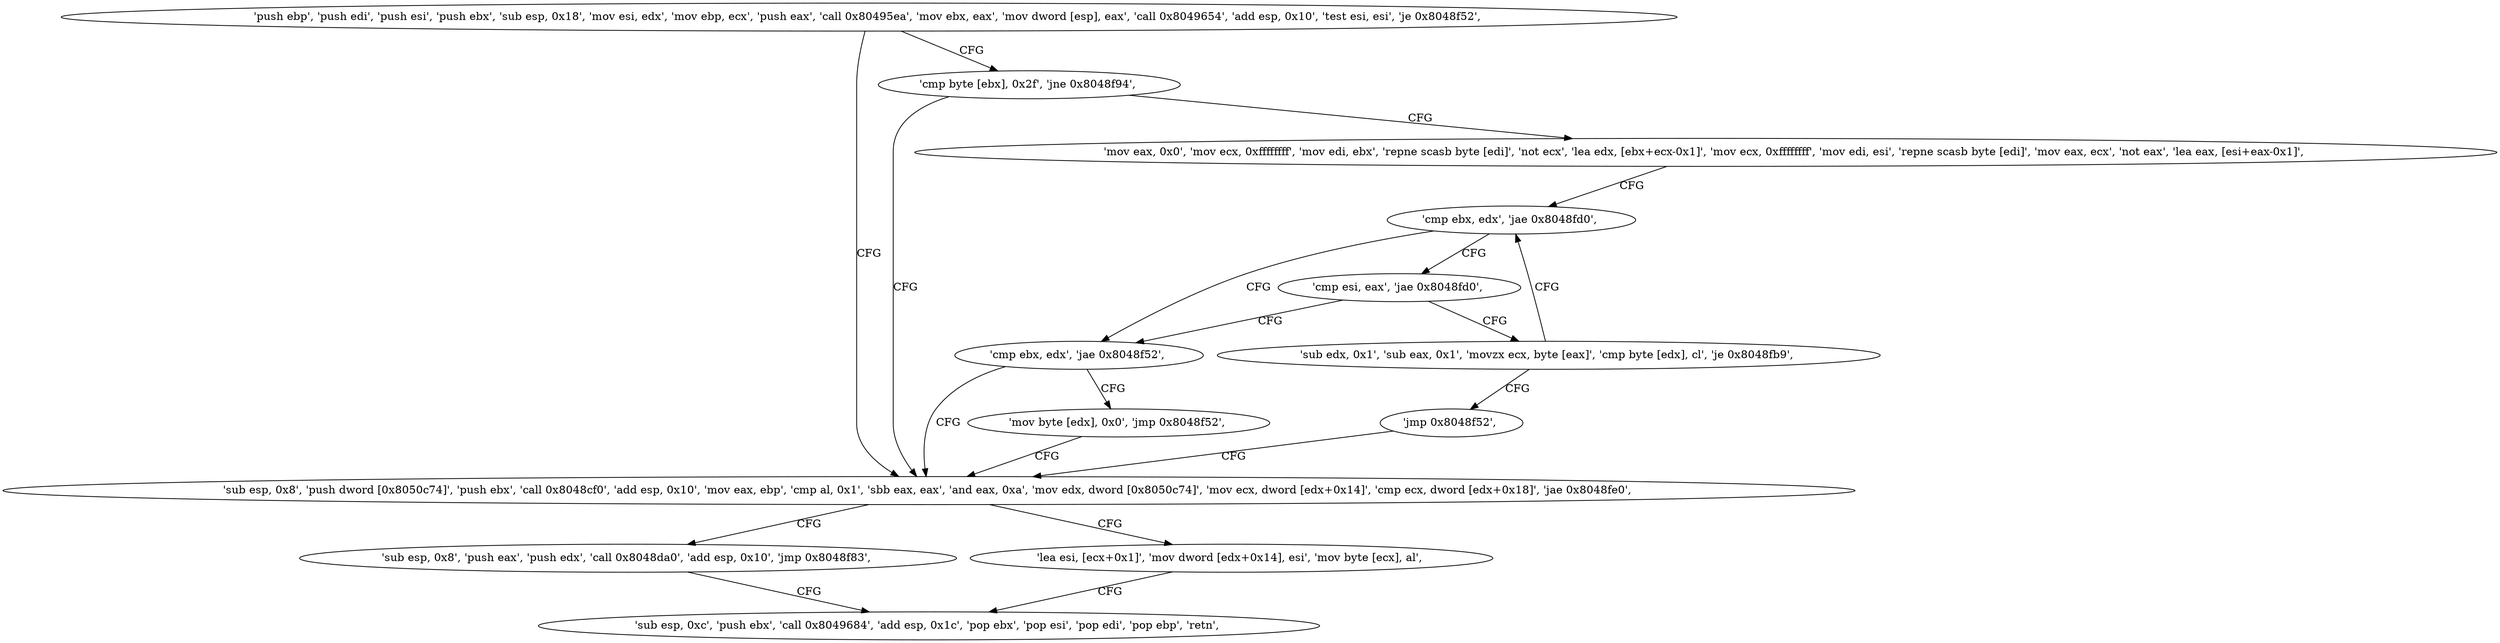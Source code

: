 digraph "func" {
"134516523" [label = "'push ebp', 'push edi', 'push esi', 'push ebx', 'sub esp, 0x18', 'mov esi, edx', 'mov ebp, ecx', 'push eax', 'call 0x80495ea', 'mov ebx, eax', 'mov dword [esp], eax', 'call 0x8049654', 'add esp, 0x10', 'test esi, esi', 'je 0x8048f52', " ]
"134516562" [label = "'sub esp, 0x8', 'push dword [0x8050c74]', 'push ebx', 'call 0x8048cf0', 'add esp, 0x10', 'mov eax, ebp', 'cmp al, 0x1', 'sbb eax, eax', 'and eax, 0xa', 'mov edx, dword [0x8050c74]', 'mov ecx, dword [edx+0x14]', 'cmp ecx, dword [edx+0x18]', 'jae 0x8048fe0', " ]
"134516557" [label = "'cmp byte [ebx], 0x2f', 'jne 0x8048f94', " ]
"134516704" [label = "'sub esp, 0x8', 'push eax', 'push edx', 'call 0x8048da0', 'add esp, 0x10', 'jmp 0x8048f83', " ]
"134516603" [label = "'lea esi, [ecx+0x1]', 'mov dword [edx+0x14], esi', 'mov byte [ecx], al', " ]
"134516628" [label = "'mov eax, 0x0', 'mov ecx, 0xffffffff', 'mov edi, ebx', 'repne scasb byte [edi]', 'not ecx', 'lea edx, [ebx+ecx-0x1]', 'mov ecx, 0xffffffff', 'mov edi, esi', 'repne scasb byte [edi]', 'mov eax, ecx', 'not eax', 'lea eax, [esi+eax-0x1]', " ]
"134516611" [label = "'sub esp, 0xc', 'push ebx', 'call 0x8049684', 'add esp, 0x1c', 'pop ebx', 'pop esi', 'pop edi', 'pop ebp', 'retn', " ]
"134516665" [label = "'cmp ebx, edx', 'jae 0x8048fd0', " ]
"134516688" [label = "'cmp ebx, edx', 'jae 0x8048f52', " ]
"134516696" [label = "'mov byte [edx], 0x0', 'jmp 0x8048f52', " ]
"134516669" [label = "'cmp esi, eax', 'jae 0x8048fd0', " ]
"134516673" [label = "'sub edx, 0x1', 'sub eax, 0x1', 'movzx ecx, byte [eax]', 'cmp byte [edx], cl', 'je 0x8048fb9', " ]
"134516686" [label = "'jmp 0x8048f52', " ]
"134516523" -> "134516562" [ label = "CFG" ]
"134516523" -> "134516557" [ label = "CFG" ]
"134516562" -> "134516704" [ label = "CFG" ]
"134516562" -> "134516603" [ label = "CFG" ]
"134516557" -> "134516628" [ label = "CFG" ]
"134516557" -> "134516562" [ label = "CFG" ]
"134516704" -> "134516611" [ label = "CFG" ]
"134516603" -> "134516611" [ label = "CFG" ]
"134516628" -> "134516665" [ label = "CFG" ]
"134516665" -> "134516688" [ label = "CFG" ]
"134516665" -> "134516669" [ label = "CFG" ]
"134516688" -> "134516562" [ label = "CFG" ]
"134516688" -> "134516696" [ label = "CFG" ]
"134516696" -> "134516562" [ label = "CFG" ]
"134516669" -> "134516688" [ label = "CFG" ]
"134516669" -> "134516673" [ label = "CFG" ]
"134516673" -> "134516665" [ label = "CFG" ]
"134516673" -> "134516686" [ label = "CFG" ]
"134516686" -> "134516562" [ label = "CFG" ]
}
